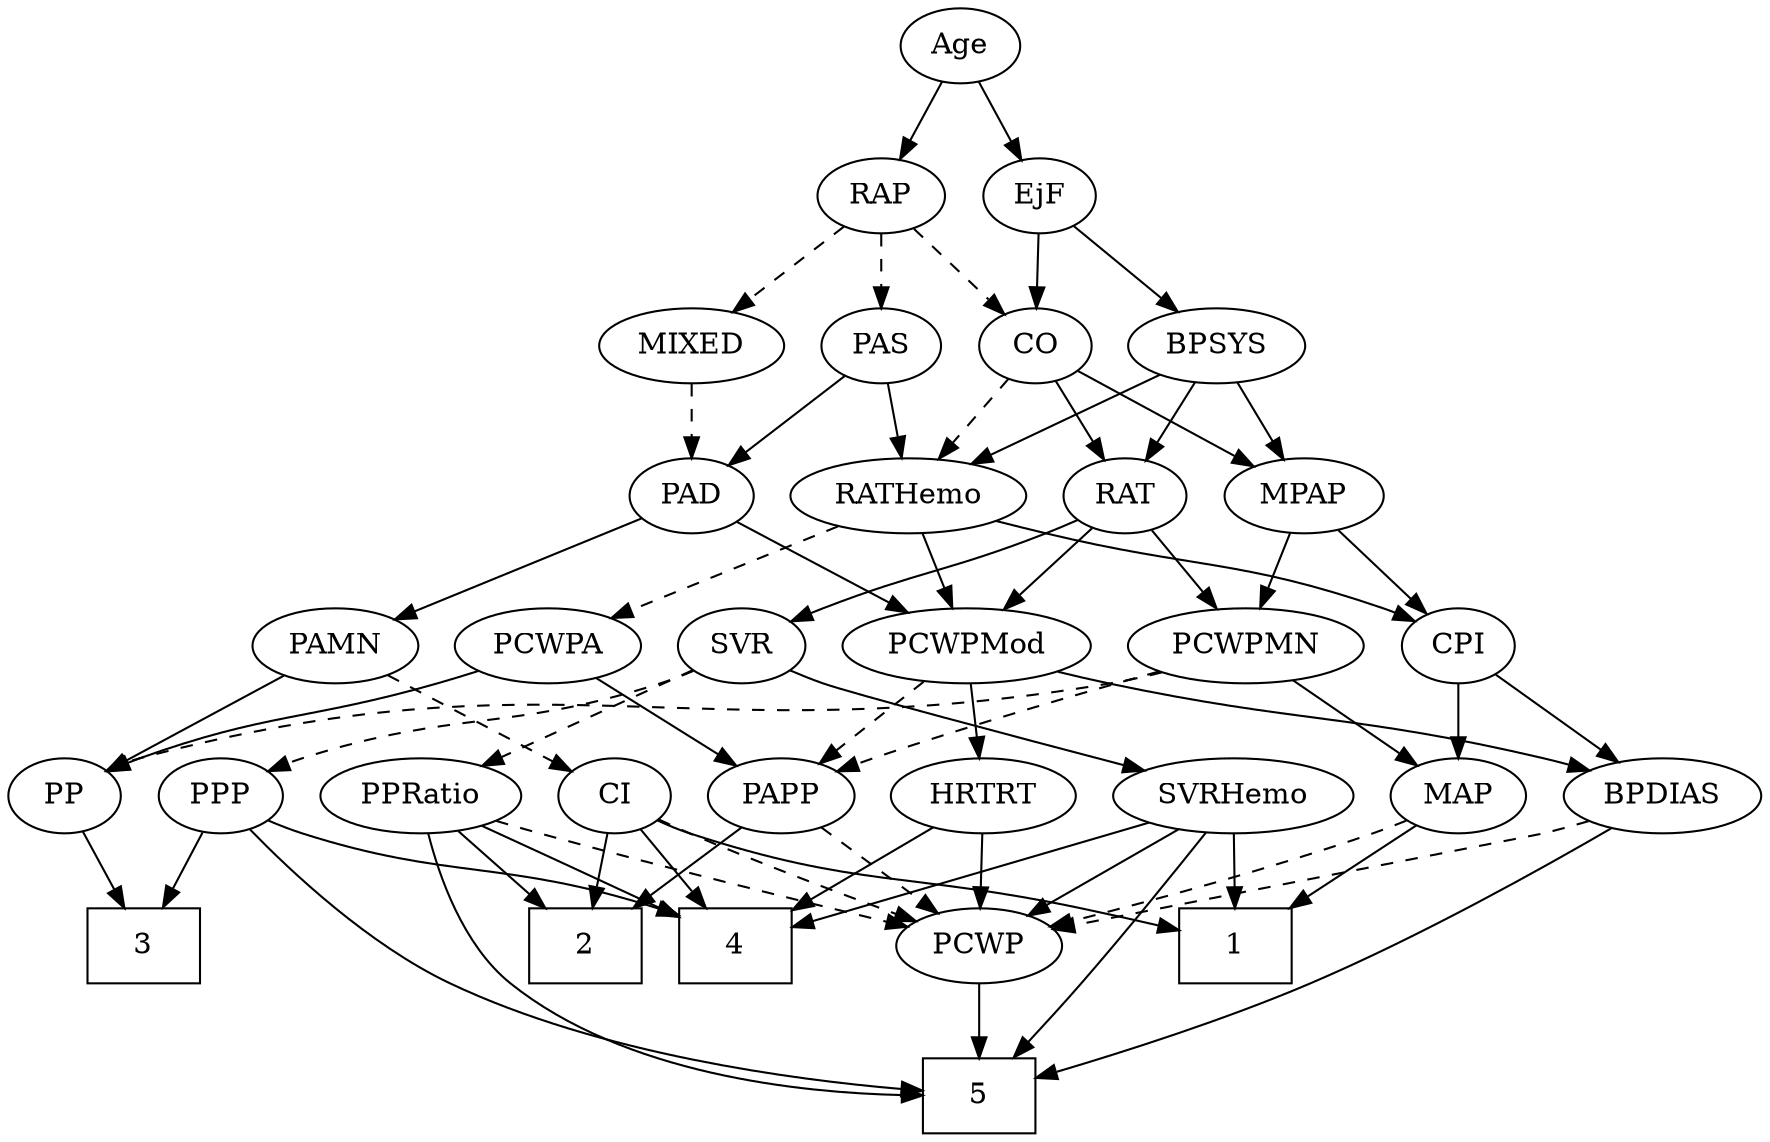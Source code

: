 strict digraph {
	graph [bb="0,0,775.25,540"];
	node [label="\N"];
	1	[height=0.5,
		pos="548,90",
		shape=box,
		width=0.75];
	2	[height=0.5,
		pos="258,90",
		shape=box,
		width=0.75];
	3	[height=0.5,
		pos="63,90",
		shape=box,
		width=0.75];
	4	[height=0.5,
		pos="330,90",
		shape=box,
		width=0.75];
	5	[height=0.5,
		pos="430,18",
		shape=box,
		width=0.75];
	Age	[height=0.5,
		pos="424,522",
		width=0.75];
	EjF	[height=0.5,
		pos="461,450",
		width=0.75];
	Age -> EjF	[pos="e,452.46,467.15 432.58,504.76 437.06,496.28 442.65,485.71 447.68,476.2",
		style=solid];
	RAP	[height=0.5,
		pos="388,450",
		width=0.77632];
	Age -> RAP	[pos="e,396.55,467.63 415.65,504.76 411.35,496.4 406.01,486.02 401.17,476.61",
		style=solid];
	BPSYS	[height=0.5,
		pos="543,378",
		width=1.0471];
	EjF -> BPSYS	[pos="e,525.41,394.01 477.2,435.17 488.72,425.34 504.42,411.93 517.6,400.69",
		style=solid];
	CO	[height=0.5,
		pos="460,378",
		width=0.75];
	EjF -> CO	[pos="e,460.24,396.1 460.75,431.7 460.64,423.98 460.51,414.71 460.39,406.11",
		style=solid];
	MIXED	[height=0.5,
		pos="303,378",
		width=1.1193];
	RAP -> MIXED	[pos="e,321.53,394.26 371.21,435.17 359.35,425.4 343.21,412.11 329.61,400.91",
		style=dashed];
	RAP -> CO	[pos="e,445.1,393.49 402.92,434.5 412.96,424.73 426.38,411.69 437.68,400.7",
		style=dashed];
	PAS	[height=0.5,
		pos="388,378",
		width=0.75];
	RAP -> PAS	[pos="e,388,396.1 388,431.7 388,423.98 388,414.71 388,406.11",
		style=dashed];
	PAD	[height=0.5,
		pos="303,306",
		width=0.79437];
	MIXED -> PAD	[pos="e,303,324.1 303,359.7 303,351.98 303,342.71 303,334.11",
		style=dashed];
	MPAP	[height=0.5,
		pos="574,306",
		width=0.97491];
	CPI	[height=0.5,
		pos="642,234",
		width=0.75];
	MPAP -> CPI	[pos="e,627.88,249.54 589.09,289.46 598.41,279.87 610.51,267.42 620.79,256.84",
		style=solid];
	PCWPMN	[height=0.5,
		pos="547,234",
		width=1.3902];
	MPAP -> PCWPMN	[pos="e,553.66,252.28 567.46,288.05 564.43,280.18 560.74,270.62 557.33,261.79",
		style=solid];
	BPSYS -> MPAP	[pos="e,566.56,323.79 550.5,360.05 554.08,351.97 558.45,342.12 562.44,333.11",
		style=solid];
	RATHemo	[height=0.5,
		pos="399,306",
		width=1.3721];
	BPSYS -> RATHemo	[pos="e,427.36,320.79 517.59,364.65 495.08,353.71 461.93,337.59 436.39,325.18",
		style=solid];
	RAT	[height=0.5,
		pos="494,306",
		width=0.75827];
	BPSYS -> RAT	[pos="e,504.97,322.67 531.64,360.76 525.43,351.89 517.62,340.74 510.72,330.89",
		style=solid];
	PAMN	[height=0.5,
		pos="145,234",
		width=1.011];
	PAD -> PAMN	[pos="e,171.28,246.64 280.36,294.97 254.34,283.44 211.29,264.37 180.73,250.83",
		style=solid];
	PCWPMod	[height=0.5,
		pos="427,234",
		width=1.4443];
	PAD -> PCWPMod	[pos="e,401,249.68 323.75,293.28 342.42,282.75 370.21,267.06 392.26,254.61",
		style=solid];
	CO -> MPAP	[pos="e,552.23,320.37 479.34,365.13 496.94,354.32 523.2,338.19 543.6,325.66",
		style=solid];
	CO -> RATHemo	[pos="e,413.2,323.29 447.06,362.15 439.15,353.07 428.84,341.24 419.8,330.87",
		style=dashed];
	CO -> RAT	[pos="e,485.92,323.63 467.89,360.76 471.9,352.49 476.89,342.23 481.42,332.9",
		style=solid];
	PAS -> PAD	[pos="e,319.63,320.69 371.61,363.5 359.11,353.21 341.69,338.86 327.53,327.2",
		style=solid];
	PAS -> RATHemo	[pos="e,396.29,324.28 390.66,360.05 391.87,352.35 393.34,343.03 394.7,334.36",
		style=solid];
	PP	[height=0.5,
		pos="27,162",
		width=0.75];
	PAMN -> PP	[pos="e,46.647,174.65 122.53,219.67 103.42,208.33 75.891,192 55.288,179.78",
		style=solid];
	CI	[height=0.5,
		pos="269,162",
		width=0.75];
	PAMN -> CI	[pos="e,248.96,174.31 168.03,220 188.38,208.51 218.14,191.71 240.08,179.32",
		style=dashed];
	RATHemo -> CPI	[pos="e,621.36,245.62 436.07,294.06 443.33,291.99 450.89,289.89 458,288 523.43,270.62 542.18,274.57 606,252 607.91,251.33 609.85,250.58 \
611.79,249.8",
		style=solid];
	RATHemo -> PCWPMod	[pos="e,420.09,252.28 405.78,288.05 408.93,280.18 412.75,270.62 416.28,261.79",
		style=solid];
	PCWPA	[height=0.5,
		pos="241,234",
		width=1.1555];
	RATHemo -> PCWPA	[pos="e,269.12,247.46 368.91,291.67 343.2,280.28 306.1,263.84 278.47,251.6",
		style=dashed];
	BPDIAS	[height=0.5,
		pos="733,162",
		width=1.1735];
	CPI -> BPDIAS	[pos="e,713.43,178.05 659.12,219.83 672.15,209.81 690.35,195.81 705.43,184.21",
		style=solid];
	MAP	[height=0.5,
		pos="642,162",
		width=0.84854];
	CPI -> MAP	[pos="e,642,180.1 642,215.7 642,207.98 642,198.71 642,190.11",
		style=solid];
	SVR	[height=0.5,
		pos="329,234",
		width=0.77632];
	RAT -> SVR	[pos="e,350.83,245.26 472.17,294.74 467.21,292.47 461.94,290.11 457,288 417,270.91 406,269.09 366,252 364.15,251.21 362.25,250.38 360.34,\
249.54",
		style=solid];
	RAT -> PCWPMod	[pos="e,442.5,251.2 480.12,290.5 471.3,281.28 459.67,269.14 449.55,258.56",
		style=solid];
	RAT -> PCWPMN	[pos="e,534.53,251.47 505.76,289.46 512.43,280.65 520.93,269.43 528.48,259.46",
		style=solid];
	SVRHemo	[height=0.5,
		pos="543,162",
		width=1.3902];
	SVR -> SVRHemo	[pos="e,505.41,173.95 350.7,222.42 355.67,220.17 360.97,217.9 366,216 378.32,211.35 447.64,190.86 495.78,176.77",
		style=solid];
	PPP	[height=0.5,
		pos="99,162",
		width=0.75];
	SVR -> PPP	[pos="e,119.62,173.67 307.39,222.17 302.41,219.93 297.09,217.73 292,216 224.23,192.93 202.65,203.42 135,180 133.09,179.34 131.15,178.61 \
129.2,177.83",
		style=dashed];
	PPRatio	[height=0.5,
		pos="184,162",
		width=1.1013];
	SVR -> PPRatio	[pos="e,210.28,175.69 307.29,222.52 284.11,211.33 247.01,193.42 219.55,180.16",
		style=dashed];
	PCWPMod -> BPDIAS	[pos="e,701.64,174.21 465.26,221.78 472.77,219.74 480.61,217.71 488,216 573.43,196.21 597.09,201.92 682,180 685.21,179.17 688.51,178.25 \
691.81,177.27",
		style=solid];
	PAPP	[height=0.5,
		pos="346,162",
		width=0.88464];
	PCWPMod -> PAPP	[pos="e,362.65,177.39 408.62,217.12 397.29,207.32 382.62,194.65 370.33,184.02",
		style=dashed];
	HRTRT	[height=0.5,
		pos="435,162",
		width=1.1013];
	PCWPMod -> HRTRT	[pos="e,433.05,180.1 428.98,215.7 429.86,207.98 430.92,198.71 431.9,190.11",
		style=solid];
	PCWPA -> PP	[pos="e,48.07,173.66 209.24,222.17 202.89,220.07 196.24,217.92 190,216 133.93,198.72 117.93,200.6 63,180 61.156,179.31 59.276,178.56 57.391,\
177.78",
		style=solid];
	PCWPA -> PAPP	[pos="e,326.05,176.3 262.76,218.5 278.61,207.92 300.25,193.5 317.49,182.01",
		style=solid];
	PCWPMN -> MAP	[pos="e,623.54,176.6 568.08,217.46 581.97,207.23 600.29,193.74 615.21,182.74",
		style=solid];
	PCWPMN -> PP	[pos="e,47.46,174.2 511.07,221.44 503.52,219.35 495.55,217.39 488,216 301.58,181.59 246.05,229.25 63,180 61.048,179.47 59.072,178.85 57.103,\
178.15",
		style=dashed];
	PCWPMN -> PAPP	[pos="e,370.41,173.76 509.93,221.77 477.09,211.59 428,195.81 386,180 383.93,179.22 381.82,178.4 379.69,177.56",
		style=dashed];
	SVRHemo -> 1	[pos="e,546.78,108.1 544.24,143.7 544.79,135.98 545.45,126.71 546.06,118.11",
		style=solid];
	SVRHemo -> 4	[pos="e,357.3,99.97 507.35,149.28 468.37,136.47 406.23,116.05 366.8,103.09",
		style=solid];
	SVRHemo -> 5	[pos="e,444.41,36.066 530.45,144.47 516.74,126.5 494.07,97.009 474,72 466.55,62.716 458.24,52.64 450.87,43.79",
		style=solid];
	PCWP	[height=0.5,
		pos="430,90",
		width=0.97491];
	SVRHemo -> PCWP	[pos="e,451.64,104.4 519.04,146.15 501.89,135.53 478.67,121.15 460.25,109.74",
		style=solid];
	BPDIAS -> 5	[pos="e,457.09,26.468 711.57,146.26 683.29,127.27 631.55,94.092 584,72 545.24,53.993 498.57,38.774 466.84,29.328",
		style=solid];
	BPDIAS -> PCWP	[pos="e,462.29,97.689 701.61,149.91 695.17,147.81 688.4,145.73 682,144 671.89,141.26 541.57,114.14 472.43,99.792",
		style=dashed];
	MAP -> 1	[pos="e,571.07,108.18 623.88,147.5 611.3,138.14 594.22,125.42 579.45,114.42",
		style=solid];
	MAP -> PCWP	[pos="e,460.14,99.269 618.05,150.35 612.8,148.15 607.24,145.92 602,144 557.39,127.7 505.12,112.07 470.01,102.06",
		style=dashed];
	PP -> 3	[pos="e,54.193,108.12 35.35,144.76 39.543,136.61 44.728,126.53 49.471,117.31",
		style=solid];
	PPP -> 3	[pos="e,71.807,108.12 90.65,144.76 86.457,136.61 81.272,126.53 76.529,117.31",
		style=solid];
	PPP -> 4	[pos="e,302.74,104.63 119.62,150.32 124.57,148.02 129.9,145.76 135,144 200.56,121.4 223.52,130.71 293.08,107.9",
		style=solid];
	PPP -> 5	[pos="e,402.93,20.468 111.02,145.47 127.49,125.3 159.05,90.504 194,72 258.66,37.773 344.61,25.585 392.93,21.292",
		style=solid];
	PPRatio -> 2	[pos="e,239.81,108.21 200.42,145.46 209.81,136.58 221.79,125.25 232.39,115.23",
		style=solid];
	PPRatio -> 4	[pos="e,302.77,104.06 210.44,148.32 233.71,137.17 267.82,120.81 293.66,108.42",
		style=solid];
	PPRatio -> 5	[pos="e,402.96,18.619 186.64,143.91 190.67,123.73 200.31,90.582 222,72 270.57,30.389 347.51,20.75 392.94,18.917",
		style=solid];
	PPRatio -> PCWP	[pos="e,399.49,99.146 214.21,150.14 220.4,148.02 226.89,145.88 233,144 240.59,141.67 334.22,116.59 389.62,101.78",
		style=dashed];
	PCWP -> 5	[pos="e,430,36.104 430,71.697 430,63.983 430,54.712 430,46.112",
		style=solid];
	CI -> 1	[pos="e,520.96,97.321 289.6,150.27 294.55,147.98 299.89,145.72 305,144 377.76,119.44 399.02,124.6 474,108 486.04,105.33 499.17,102.35 \
510.98,99.626",
		style=solid];
	CI -> 2	[pos="e,260.71,108.28 266.34,144.05 265.13,136.35 263.66,127.03 262.3,118.36",
		style=solid];
	CI -> 4	[pos="e,315.15,108.04 281.94,146.15 289.61,137.35 299.53,125.97 308.36,115.83",
		style=solid];
	CI -> PCWP	[pos="e,403.53,101.86 290.25,150.79 295.09,148.52 300.21,146.15 305,144 334.82,130.65 368.99,116.22 394.06,105.79",
		style=dashed];
	PAPP -> 2	[pos="e,279.51,108.11 328.19,146.83 316.55,137.57 301.05,125.25 287.58,114.53",
		style=solid];
	PAPP -> PCWP	[pos="e,412.33,105.73 363.4,146.5 375.26,136.61 391.16,123.36 404.45,112.29",
		style=dashed];
	HRTRT -> 4	[pos="e,355.55,108.03 413.5,146.67 399.32,137.22 380.45,124.63 364.24,113.82",
		style=solid];
	HRTRT -> PCWP	[pos="e,431.22,108.1 433.76,143.7 433.21,135.98 432.55,126.71 431.94,118.11",
		style=solid];
}
